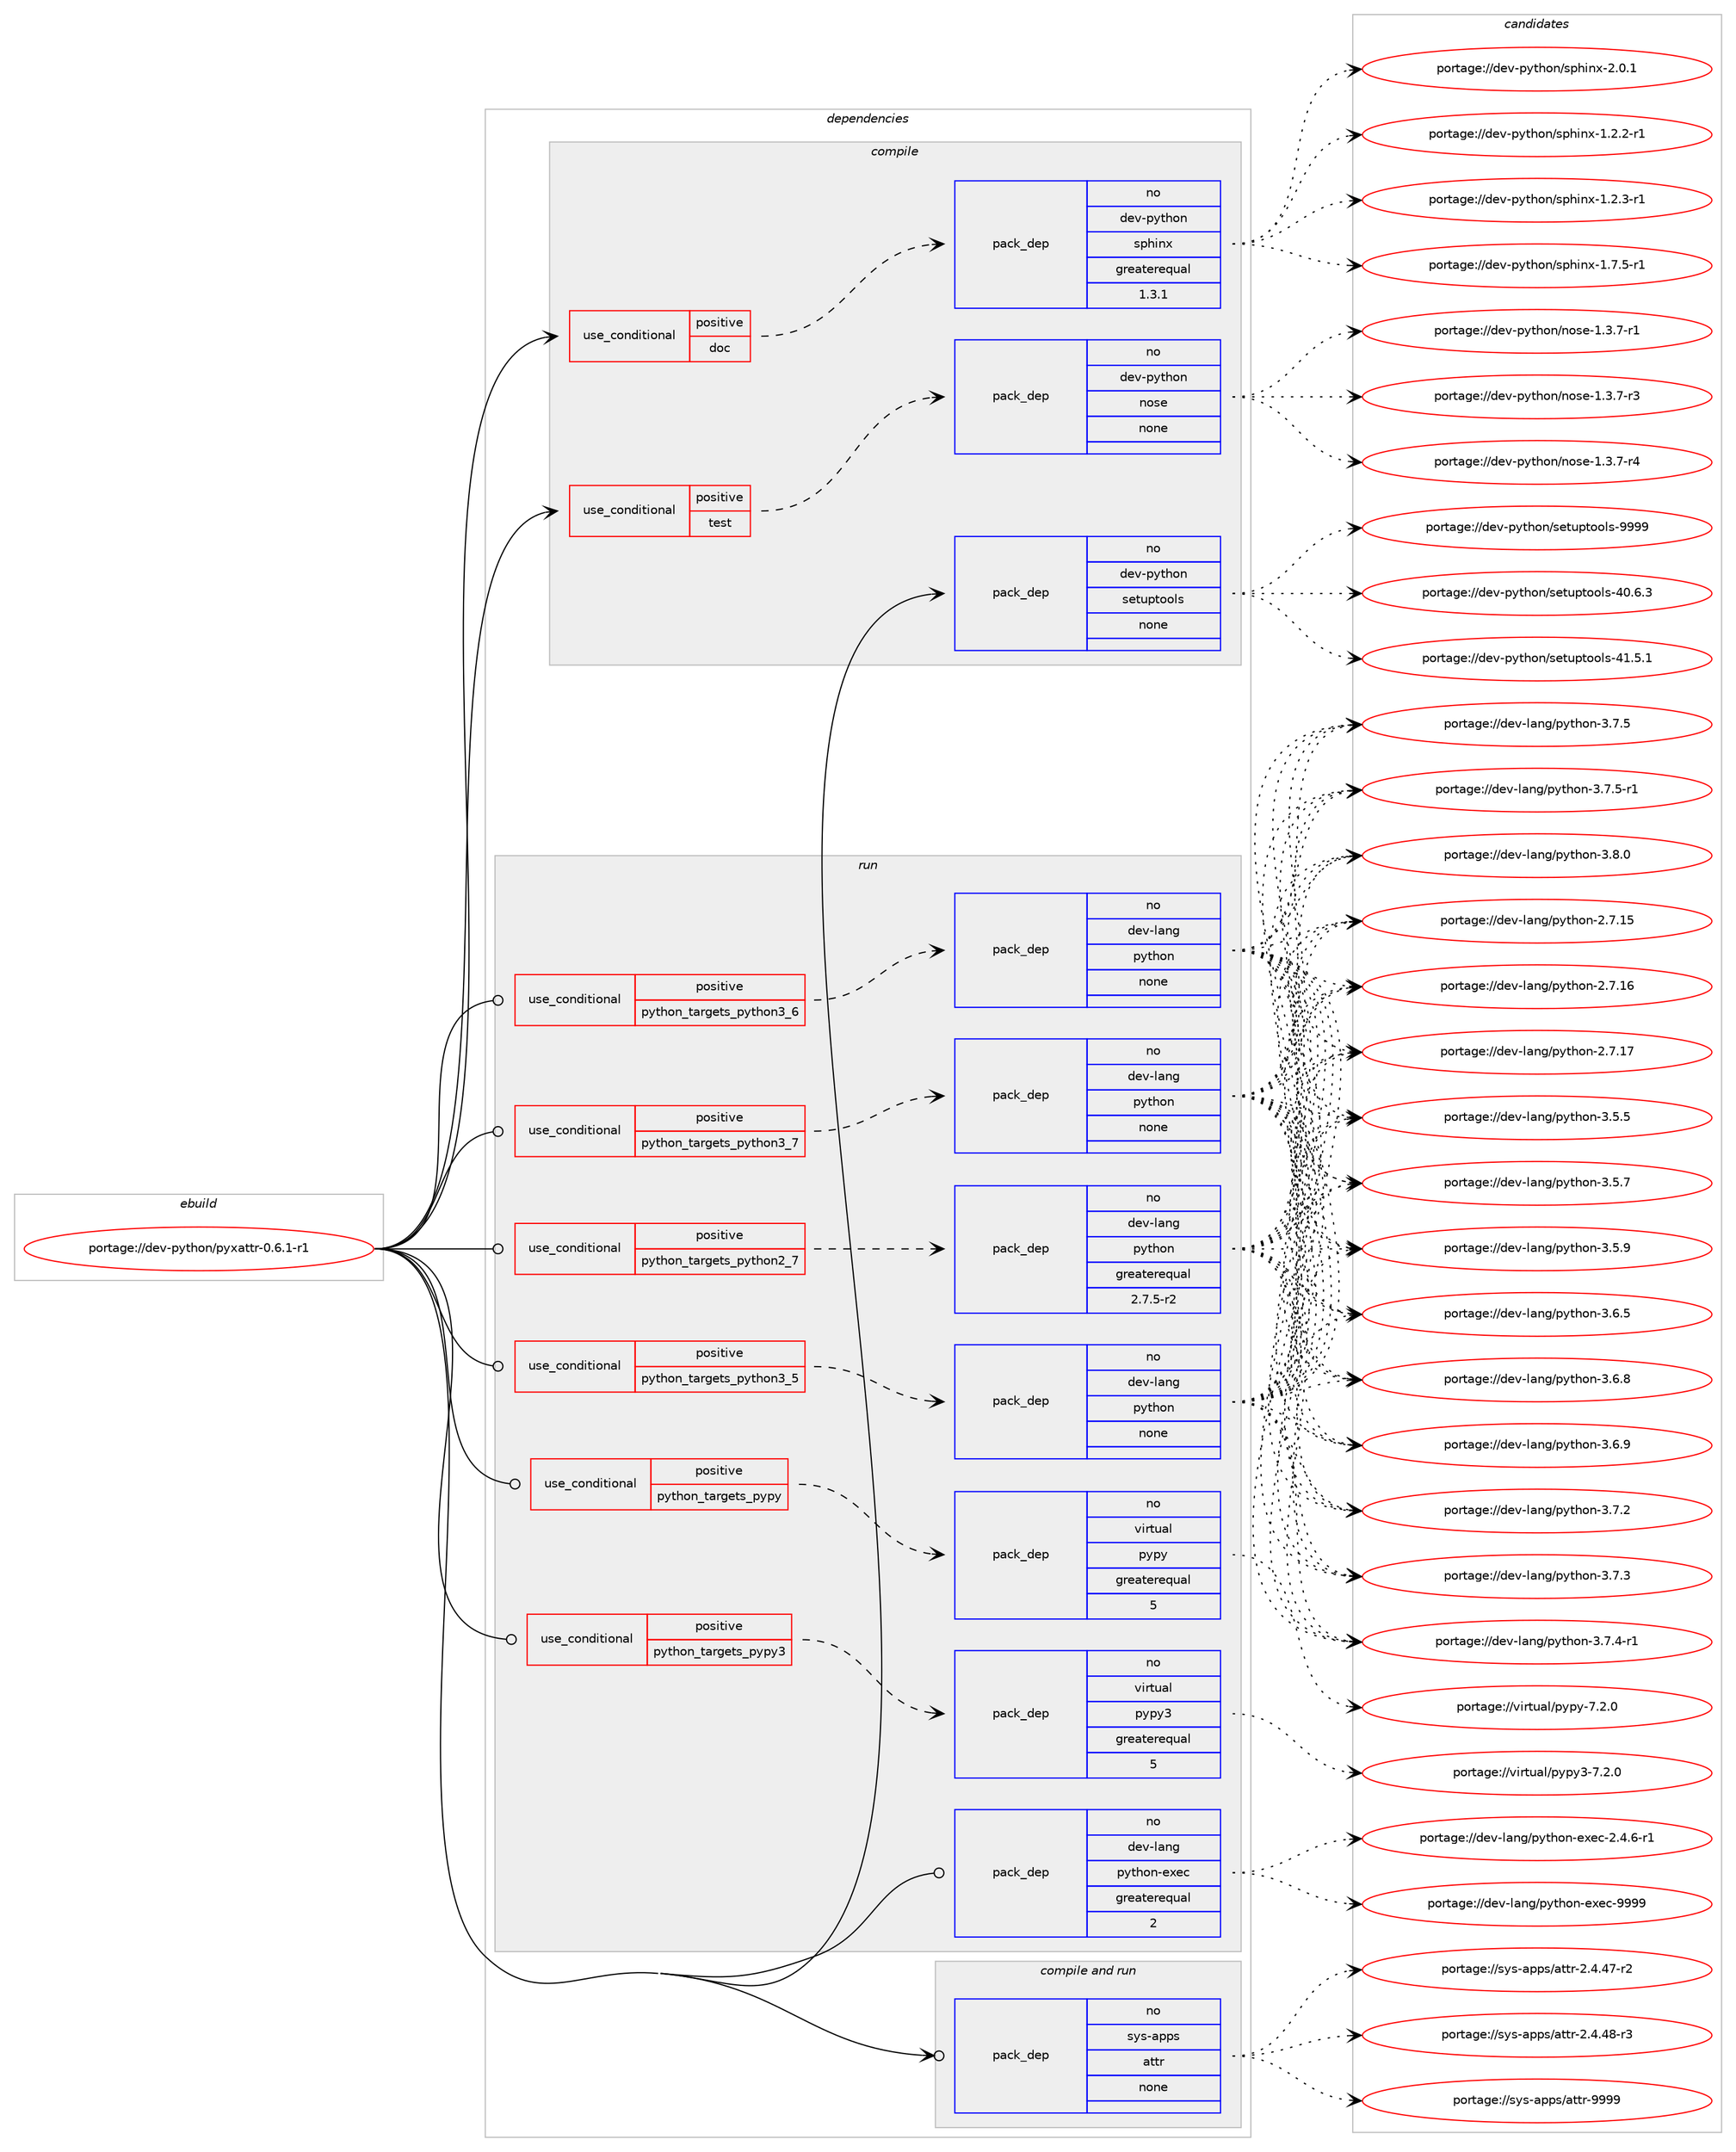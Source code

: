 digraph prolog {

# *************
# Graph options
# *************

newrank=true;
concentrate=true;
compound=true;
graph [rankdir=LR,fontname=Helvetica,fontsize=10,ranksep=1.5];#, ranksep=2.5, nodesep=0.2];
edge  [arrowhead=vee];
node  [fontname=Helvetica,fontsize=10];

# **********
# The ebuild
# **********

subgraph cluster_leftcol {
color=gray;
rank=same;
label=<<i>ebuild</i>>;
id [label="portage://dev-python/pyxattr-0.6.1-r1", color=red, width=4, href="../dev-python/pyxattr-0.6.1-r1.svg"];
}

# ****************
# The dependencies
# ****************

subgraph cluster_midcol {
color=gray;
label=<<i>dependencies</i>>;
subgraph cluster_compile {
fillcolor="#eeeeee";
style=filled;
label=<<i>compile</i>>;
subgraph cond37513 {
dependency168970 [label=<<TABLE BORDER="0" CELLBORDER="1" CELLSPACING="0" CELLPADDING="4"><TR><TD ROWSPAN="3" CELLPADDING="10">use_conditional</TD></TR><TR><TD>positive</TD></TR><TR><TD>doc</TD></TR></TABLE>>, shape=none, color=red];
subgraph pack128057 {
dependency168971 [label=<<TABLE BORDER="0" CELLBORDER="1" CELLSPACING="0" CELLPADDING="4" WIDTH="220"><TR><TD ROWSPAN="6" CELLPADDING="30">pack_dep</TD></TR><TR><TD WIDTH="110">no</TD></TR><TR><TD>dev-python</TD></TR><TR><TD>sphinx</TD></TR><TR><TD>greaterequal</TD></TR><TR><TD>1.3.1</TD></TR></TABLE>>, shape=none, color=blue];
}
dependency168970:e -> dependency168971:w [weight=20,style="dashed",arrowhead="vee"];
}
id:e -> dependency168970:w [weight=20,style="solid",arrowhead="vee"];
subgraph cond37514 {
dependency168972 [label=<<TABLE BORDER="0" CELLBORDER="1" CELLSPACING="0" CELLPADDING="4"><TR><TD ROWSPAN="3" CELLPADDING="10">use_conditional</TD></TR><TR><TD>positive</TD></TR><TR><TD>test</TD></TR></TABLE>>, shape=none, color=red];
subgraph pack128058 {
dependency168973 [label=<<TABLE BORDER="0" CELLBORDER="1" CELLSPACING="0" CELLPADDING="4" WIDTH="220"><TR><TD ROWSPAN="6" CELLPADDING="30">pack_dep</TD></TR><TR><TD WIDTH="110">no</TD></TR><TR><TD>dev-python</TD></TR><TR><TD>nose</TD></TR><TR><TD>none</TD></TR><TR><TD></TD></TR></TABLE>>, shape=none, color=blue];
}
dependency168972:e -> dependency168973:w [weight=20,style="dashed",arrowhead="vee"];
}
id:e -> dependency168972:w [weight=20,style="solid",arrowhead="vee"];
subgraph pack128059 {
dependency168974 [label=<<TABLE BORDER="0" CELLBORDER="1" CELLSPACING="0" CELLPADDING="4" WIDTH="220"><TR><TD ROWSPAN="6" CELLPADDING="30">pack_dep</TD></TR><TR><TD WIDTH="110">no</TD></TR><TR><TD>dev-python</TD></TR><TR><TD>setuptools</TD></TR><TR><TD>none</TD></TR><TR><TD></TD></TR></TABLE>>, shape=none, color=blue];
}
id:e -> dependency168974:w [weight=20,style="solid",arrowhead="vee"];
}
subgraph cluster_compileandrun {
fillcolor="#eeeeee";
style=filled;
label=<<i>compile and run</i>>;
subgraph pack128060 {
dependency168975 [label=<<TABLE BORDER="0" CELLBORDER="1" CELLSPACING="0" CELLPADDING="4" WIDTH="220"><TR><TD ROWSPAN="6" CELLPADDING="30">pack_dep</TD></TR><TR><TD WIDTH="110">no</TD></TR><TR><TD>sys-apps</TD></TR><TR><TD>attr</TD></TR><TR><TD>none</TD></TR><TR><TD></TD></TR></TABLE>>, shape=none, color=blue];
}
id:e -> dependency168975:w [weight=20,style="solid",arrowhead="odotvee"];
}
subgraph cluster_run {
fillcolor="#eeeeee";
style=filled;
label=<<i>run</i>>;
subgraph cond37515 {
dependency168976 [label=<<TABLE BORDER="0" CELLBORDER="1" CELLSPACING="0" CELLPADDING="4"><TR><TD ROWSPAN="3" CELLPADDING="10">use_conditional</TD></TR><TR><TD>positive</TD></TR><TR><TD>python_targets_pypy</TD></TR></TABLE>>, shape=none, color=red];
subgraph pack128061 {
dependency168977 [label=<<TABLE BORDER="0" CELLBORDER="1" CELLSPACING="0" CELLPADDING="4" WIDTH="220"><TR><TD ROWSPAN="6" CELLPADDING="30">pack_dep</TD></TR><TR><TD WIDTH="110">no</TD></TR><TR><TD>virtual</TD></TR><TR><TD>pypy</TD></TR><TR><TD>greaterequal</TD></TR><TR><TD>5</TD></TR></TABLE>>, shape=none, color=blue];
}
dependency168976:e -> dependency168977:w [weight=20,style="dashed",arrowhead="vee"];
}
id:e -> dependency168976:w [weight=20,style="solid",arrowhead="odot"];
subgraph cond37516 {
dependency168978 [label=<<TABLE BORDER="0" CELLBORDER="1" CELLSPACING="0" CELLPADDING="4"><TR><TD ROWSPAN="3" CELLPADDING="10">use_conditional</TD></TR><TR><TD>positive</TD></TR><TR><TD>python_targets_pypy3</TD></TR></TABLE>>, shape=none, color=red];
subgraph pack128062 {
dependency168979 [label=<<TABLE BORDER="0" CELLBORDER="1" CELLSPACING="0" CELLPADDING="4" WIDTH="220"><TR><TD ROWSPAN="6" CELLPADDING="30">pack_dep</TD></TR><TR><TD WIDTH="110">no</TD></TR><TR><TD>virtual</TD></TR><TR><TD>pypy3</TD></TR><TR><TD>greaterequal</TD></TR><TR><TD>5</TD></TR></TABLE>>, shape=none, color=blue];
}
dependency168978:e -> dependency168979:w [weight=20,style="dashed",arrowhead="vee"];
}
id:e -> dependency168978:w [weight=20,style="solid",arrowhead="odot"];
subgraph cond37517 {
dependency168980 [label=<<TABLE BORDER="0" CELLBORDER="1" CELLSPACING="0" CELLPADDING="4"><TR><TD ROWSPAN="3" CELLPADDING="10">use_conditional</TD></TR><TR><TD>positive</TD></TR><TR><TD>python_targets_python2_7</TD></TR></TABLE>>, shape=none, color=red];
subgraph pack128063 {
dependency168981 [label=<<TABLE BORDER="0" CELLBORDER="1" CELLSPACING="0" CELLPADDING="4" WIDTH="220"><TR><TD ROWSPAN="6" CELLPADDING="30">pack_dep</TD></TR><TR><TD WIDTH="110">no</TD></TR><TR><TD>dev-lang</TD></TR><TR><TD>python</TD></TR><TR><TD>greaterequal</TD></TR><TR><TD>2.7.5-r2</TD></TR></TABLE>>, shape=none, color=blue];
}
dependency168980:e -> dependency168981:w [weight=20,style="dashed",arrowhead="vee"];
}
id:e -> dependency168980:w [weight=20,style="solid",arrowhead="odot"];
subgraph cond37518 {
dependency168982 [label=<<TABLE BORDER="0" CELLBORDER="1" CELLSPACING="0" CELLPADDING="4"><TR><TD ROWSPAN="3" CELLPADDING="10">use_conditional</TD></TR><TR><TD>positive</TD></TR><TR><TD>python_targets_python3_5</TD></TR></TABLE>>, shape=none, color=red];
subgraph pack128064 {
dependency168983 [label=<<TABLE BORDER="0" CELLBORDER="1" CELLSPACING="0" CELLPADDING="4" WIDTH="220"><TR><TD ROWSPAN="6" CELLPADDING="30">pack_dep</TD></TR><TR><TD WIDTH="110">no</TD></TR><TR><TD>dev-lang</TD></TR><TR><TD>python</TD></TR><TR><TD>none</TD></TR><TR><TD></TD></TR></TABLE>>, shape=none, color=blue];
}
dependency168982:e -> dependency168983:w [weight=20,style="dashed",arrowhead="vee"];
}
id:e -> dependency168982:w [weight=20,style="solid",arrowhead="odot"];
subgraph cond37519 {
dependency168984 [label=<<TABLE BORDER="0" CELLBORDER="1" CELLSPACING="0" CELLPADDING="4"><TR><TD ROWSPAN="3" CELLPADDING="10">use_conditional</TD></TR><TR><TD>positive</TD></TR><TR><TD>python_targets_python3_6</TD></TR></TABLE>>, shape=none, color=red];
subgraph pack128065 {
dependency168985 [label=<<TABLE BORDER="0" CELLBORDER="1" CELLSPACING="0" CELLPADDING="4" WIDTH="220"><TR><TD ROWSPAN="6" CELLPADDING="30">pack_dep</TD></TR><TR><TD WIDTH="110">no</TD></TR><TR><TD>dev-lang</TD></TR><TR><TD>python</TD></TR><TR><TD>none</TD></TR><TR><TD></TD></TR></TABLE>>, shape=none, color=blue];
}
dependency168984:e -> dependency168985:w [weight=20,style="dashed",arrowhead="vee"];
}
id:e -> dependency168984:w [weight=20,style="solid",arrowhead="odot"];
subgraph cond37520 {
dependency168986 [label=<<TABLE BORDER="0" CELLBORDER="1" CELLSPACING="0" CELLPADDING="4"><TR><TD ROWSPAN="3" CELLPADDING="10">use_conditional</TD></TR><TR><TD>positive</TD></TR><TR><TD>python_targets_python3_7</TD></TR></TABLE>>, shape=none, color=red];
subgraph pack128066 {
dependency168987 [label=<<TABLE BORDER="0" CELLBORDER="1" CELLSPACING="0" CELLPADDING="4" WIDTH="220"><TR><TD ROWSPAN="6" CELLPADDING="30">pack_dep</TD></TR><TR><TD WIDTH="110">no</TD></TR><TR><TD>dev-lang</TD></TR><TR><TD>python</TD></TR><TR><TD>none</TD></TR><TR><TD></TD></TR></TABLE>>, shape=none, color=blue];
}
dependency168986:e -> dependency168987:w [weight=20,style="dashed",arrowhead="vee"];
}
id:e -> dependency168986:w [weight=20,style="solid",arrowhead="odot"];
subgraph pack128067 {
dependency168988 [label=<<TABLE BORDER="0" CELLBORDER="1" CELLSPACING="0" CELLPADDING="4" WIDTH="220"><TR><TD ROWSPAN="6" CELLPADDING="30">pack_dep</TD></TR><TR><TD WIDTH="110">no</TD></TR><TR><TD>dev-lang</TD></TR><TR><TD>python-exec</TD></TR><TR><TD>greaterequal</TD></TR><TR><TD>2</TD></TR></TABLE>>, shape=none, color=blue];
}
id:e -> dependency168988:w [weight=20,style="solid",arrowhead="odot"];
}
}

# **************
# The candidates
# **************

subgraph cluster_choices {
rank=same;
color=gray;
label=<<i>candidates</i>>;

subgraph choice128057 {
color=black;
nodesep=1;
choiceportage10010111845112121116104111110471151121041051101204549465046504511449 [label="portage://dev-python/sphinx-1.2.2-r1", color=red, width=4,href="../dev-python/sphinx-1.2.2-r1.svg"];
choiceportage10010111845112121116104111110471151121041051101204549465046514511449 [label="portage://dev-python/sphinx-1.2.3-r1", color=red, width=4,href="../dev-python/sphinx-1.2.3-r1.svg"];
choiceportage10010111845112121116104111110471151121041051101204549465546534511449 [label="portage://dev-python/sphinx-1.7.5-r1", color=red, width=4,href="../dev-python/sphinx-1.7.5-r1.svg"];
choiceportage1001011184511212111610411111047115112104105110120455046484649 [label="portage://dev-python/sphinx-2.0.1", color=red, width=4,href="../dev-python/sphinx-2.0.1.svg"];
dependency168971:e -> choiceportage10010111845112121116104111110471151121041051101204549465046504511449:w [style=dotted,weight="100"];
dependency168971:e -> choiceportage10010111845112121116104111110471151121041051101204549465046514511449:w [style=dotted,weight="100"];
dependency168971:e -> choiceportage10010111845112121116104111110471151121041051101204549465546534511449:w [style=dotted,weight="100"];
dependency168971:e -> choiceportage1001011184511212111610411111047115112104105110120455046484649:w [style=dotted,weight="100"];
}
subgraph choice128058 {
color=black;
nodesep=1;
choiceportage10010111845112121116104111110471101111151014549465146554511449 [label="portage://dev-python/nose-1.3.7-r1", color=red, width=4,href="../dev-python/nose-1.3.7-r1.svg"];
choiceportage10010111845112121116104111110471101111151014549465146554511451 [label="portage://dev-python/nose-1.3.7-r3", color=red, width=4,href="../dev-python/nose-1.3.7-r3.svg"];
choiceportage10010111845112121116104111110471101111151014549465146554511452 [label="portage://dev-python/nose-1.3.7-r4", color=red, width=4,href="../dev-python/nose-1.3.7-r4.svg"];
dependency168973:e -> choiceportage10010111845112121116104111110471101111151014549465146554511449:w [style=dotted,weight="100"];
dependency168973:e -> choiceportage10010111845112121116104111110471101111151014549465146554511451:w [style=dotted,weight="100"];
dependency168973:e -> choiceportage10010111845112121116104111110471101111151014549465146554511452:w [style=dotted,weight="100"];
}
subgraph choice128059 {
color=black;
nodesep=1;
choiceportage100101118451121211161041111104711510111611711211611111110811545524846544651 [label="portage://dev-python/setuptools-40.6.3", color=red, width=4,href="../dev-python/setuptools-40.6.3.svg"];
choiceportage100101118451121211161041111104711510111611711211611111110811545524946534649 [label="portage://dev-python/setuptools-41.5.1", color=red, width=4,href="../dev-python/setuptools-41.5.1.svg"];
choiceportage10010111845112121116104111110471151011161171121161111111081154557575757 [label="portage://dev-python/setuptools-9999", color=red, width=4,href="../dev-python/setuptools-9999.svg"];
dependency168974:e -> choiceportage100101118451121211161041111104711510111611711211611111110811545524846544651:w [style=dotted,weight="100"];
dependency168974:e -> choiceportage100101118451121211161041111104711510111611711211611111110811545524946534649:w [style=dotted,weight="100"];
dependency168974:e -> choiceportage10010111845112121116104111110471151011161171121161111111081154557575757:w [style=dotted,weight="100"];
}
subgraph choice128060 {
color=black;
nodesep=1;
choiceportage11512111545971121121154797116116114455046524652554511450 [label="portage://sys-apps/attr-2.4.47-r2", color=red, width=4,href="../sys-apps/attr-2.4.47-r2.svg"];
choiceportage11512111545971121121154797116116114455046524652564511451 [label="portage://sys-apps/attr-2.4.48-r3", color=red, width=4,href="../sys-apps/attr-2.4.48-r3.svg"];
choiceportage115121115459711211211547971161161144557575757 [label="portage://sys-apps/attr-9999", color=red, width=4,href="../sys-apps/attr-9999.svg"];
dependency168975:e -> choiceportage11512111545971121121154797116116114455046524652554511450:w [style=dotted,weight="100"];
dependency168975:e -> choiceportage11512111545971121121154797116116114455046524652564511451:w [style=dotted,weight="100"];
dependency168975:e -> choiceportage115121115459711211211547971161161144557575757:w [style=dotted,weight="100"];
}
subgraph choice128061 {
color=black;
nodesep=1;
choiceportage1181051141161179710847112121112121455546504648 [label="portage://virtual/pypy-7.2.0", color=red, width=4,href="../virtual/pypy-7.2.0.svg"];
dependency168977:e -> choiceportage1181051141161179710847112121112121455546504648:w [style=dotted,weight="100"];
}
subgraph choice128062 {
color=black;
nodesep=1;
choiceportage118105114116117971084711212111212151455546504648 [label="portage://virtual/pypy3-7.2.0", color=red, width=4,href="../virtual/pypy3-7.2.0.svg"];
dependency168979:e -> choiceportage118105114116117971084711212111212151455546504648:w [style=dotted,weight="100"];
}
subgraph choice128063 {
color=black;
nodesep=1;
choiceportage10010111845108971101034711212111610411111045504655464953 [label="portage://dev-lang/python-2.7.15", color=red, width=4,href="../dev-lang/python-2.7.15.svg"];
choiceportage10010111845108971101034711212111610411111045504655464954 [label="portage://dev-lang/python-2.7.16", color=red, width=4,href="../dev-lang/python-2.7.16.svg"];
choiceportage10010111845108971101034711212111610411111045504655464955 [label="portage://dev-lang/python-2.7.17", color=red, width=4,href="../dev-lang/python-2.7.17.svg"];
choiceportage100101118451089711010347112121116104111110455146534653 [label="portage://dev-lang/python-3.5.5", color=red, width=4,href="../dev-lang/python-3.5.5.svg"];
choiceportage100101118451089711010347112121116104111110455146534655 [label="portage://dev-lang/python-3.5.7", color=red, width=4,href="../dev-lang/python-3.5.7.svg"];
choiceportage100101118451089711010347112121116104111110455146534657 [label="portage://dev-lang/python-3.5.9", color=red, width=4,href="../dev-lang/python-3.5.9.svg"];
choiceportage100101118451089711010347112121116104111110455146544653 [label="portage://dev-lang/python-3.6.5", color=red, width=4,href="../dev-lang/python-3.6.5.svg"];
choiceportage100101118451089711010347112121116104111110455146544656 [label="portage://dev-lang/python-3.6.8", color=red, width=4,href="../dev-lang/python-3.6.8.svg"];
choiceportage100101118451089711010347112121116104111110455146544657 [label="portage://dev-lang/python-3.6.9", color=red, width=4,href="../dev-lang/python-3.6.9.svg"];
choiceportage100101118451089711010347112121116104111110455146554650 [label="portage://dev-lang/python-3.7.2", color=red, width=4,href="../dev-lang/python-3.7.2.svg"];
choiceportage100101118451089711010347112121116104111110455146554651 [label="portage://dev-lang/python-3.7.3", color=red, width=4,href="../dev-lang/python-3.7.3.svg"];
choiceportage1001011184510897110103471121211161041111104551465546524511449 [label="portage://dev-lang/python-3.7.4-r1", color=red, width=4,href="../dev-lang/python-3.7.4-r1.svg"];
choiceportage100101118451089711010347112121116104111110455146554653 [label="portage://dev-lang/python-3.7.5", color=red, width=4,href="../dev-lang/python-3.7.5.svg"];
choiceportage1001011184510897110103471121211161041111104551465546534511449 [label="portage://dev-lang/python-3.7.5-r1", color=red, width=4,href="../dev-lang/python-3.7.5-r1.svg"];
choiceportage100101118451089711010347112121116104111110455146564648 [label="portage://dev-lang/python-3.8.0", color=red, width=4,href="../dev-lang/python-3.8.0.svg"];
dependency168981:e -> choiceportage10010111845108971101034711212111610411111045504655464953:w [style=dotted,weight="100"];
dependency168981:e -> choiceportage10010111845108971101034711212111610411111045504655464954:w [style=dotted,weight="100"];
dependency168981:e -> choiceportage10010111845108971101034711212111610411111045504655464955:w [style=dotted,weight="100"];
dependency168981:e -> choiceportage100101118451089711010347112121116104111110455146534653:w [style=dotted,weight="100"];
dependency168981:e -> choiceportage100101118451089711010347112121116104111110455146534655:w [style=dotted,weight="100"];
dependency168981:e -> choiceportage100101118451089711010347112121116104111110455146534657:w [style=dotted,weight="100"];
dependency168981:e -> choiceportage100101118451089711010347112121116104111110455146544653:w [style=dotted,weight="100"];
dependency168981:e -> choiceportage100101118451089711010347112121116104111110455146544656:w [style=dotted,weight="100"];
dependency168981:e -> choiceportage100101118451089711010347112121116104111110455146544657:w [style=dotted,weight="100"];
dependency168981:e -> choiceportage100101118451089711010347112121116104111110455146554650:w [style=dotted,weight="100"];
dependency168981:e -> choiceportage100101118451089711010347112121116104111110455146554651:w [style=dotted,weight="100"];
dependency168981:e -> choiceportage1001011184510897110103471121211161041111104551465546524511449:w [style=dotted,weight="100"];
dependency168981:e -> choiceportage100101118451089711010347112121116104111110455146554653:w [style=dotted,weight="100"];
dependency168981:e -> choiceportage1001011184510897110103471121211161041111104551465546534511449:w [style=dotted,weight="100"];
dependency168981:e -> choiceportage100101118451089711010347112121116104111110455146564648:w [style=dotted,weight="100"];
}
subgraph choice128064 {
color=black;
nodesep=1;
choiceportage10010111845108971101034711212111610411111045504655464953 [label="portage://dev-lang/python-2.7.15", color=red, width=4,href="../dev-lang/python-2.7.15.svg"];
choiceportage10010111845108971101034711212111610411111045504655464954 [label="portage://dev-lang/python-2.7.16", color=red, width=4,href="../dev-lang/python-2.7.16.svg"];
choiceportage10010111845108971101034711212111610411111045504655464955 [label="portage://dev-lang/python-2.7.17", color=red, width=4,href="../dev-lang/python-2.7.17.svg"];
choiceportage100101118451089711010347112121116104111110455146534653 [label="portage://dev-lang/python-3.5.5", color=red, width=4,href="../dev-lang/python-3.5.5.svg"];
choiceportage100101118451089711010347112121116104111110455146534655 [label="portage://dev-lang/python-3.5.7", color=red, width=4,href="../dev-lang/python-3.5.7.svg"];
choiceportage100101118451089711010347112121116104111110455146534657 [label="portage://dev-lang/python-3.5.9", color=red, width=4,href="../dev-lang/python-3.5.9.svg"];
choiceportage100101118451089711010347112121116104111110455146544653 [label="portage://dev-lang/python-3.6.5", color=red, width=4,href="../dev-lang/python-3.6.5.svg"];
choiceportage100101118451089711010347112121116104111110455146544656 [label="portage://dev-lang/python-3.6.8", color=red, width=4,href="../dev-lang/python-3.6.8.svg"];
choiceportage100101118451089711010347112121116104111110455146544657 [label="portage://dev-lang/python-3.6.9", color=red, width=4,href="../dev-lang/python-3.6.9.svg"];
choiceportage100101118451089711010347112121116104111110455146554650 [label="portage://dev-lang/python-3.7.2", color=red, width=4,href="../dev-lang/python-3.7.2.svg"];
choiceportage100101118451089711010347112121116104111110455146554651 [label="portage://dev-lang/python-3.7.3", color=red, width=4,href="../dev-lang/python-3.7.3.svg"];
choiceportage1001011184510897110103471121211161041111104551465546524511449 [label="portage://dev-lang/python-3.7.4-r1", color=red, width=4,href="../dev-lang/python-3.7.4-r1.svg"];
choiceportage100101118451089711010347112121116104111110455146554653 [label="portage://dev-lang/python-3.7.5", color=red, width=4,href="../dev-lang/python-3.7.5.svg"];
choiceportage1001011184510897110103471121211161041111104551465546534511449 [label="portage://dev-lang/python-3.7.5-r1", color=red, width=4,href="../dev-lang/python-3.7.5-r1.svg"];
choiceportage100101118451089711010347112121116104111110455146564648 [label="portage://dev-lang/python-3.8.0", color=red, width=4,href="../dev-lang/python-3.8.0.svg"];
dependency168983:e -> choiceportage10010111845108971101034711212111610411111045504655464953:w [style=dotted,weight="100"];
dependency168983:e -> choiceportage10010111845108971101034711212111610411111045504655464954:w [style=dotted,weight="100"];
dependency168983:e -> choiceportage10010111845108971101034711212111610411111045504655464955:w [style=dotted,weight="100"];
dependency168983:e -> choiceportage100101118451089711010347112121116104111110455146534653:w [style=dotted,weight="100"];
dependency168983:e -> choiceportage100101118451089711010347112121116104111110455146534655:w [style=dotted,weight="100"];
dependency168983:e -> choiceportage100101118451089711010347112121116104111110455146534657:w [style=dotted,weight="100"];
dependency168983:e -> choiceportage100101118451089711010347112121116104111110455146544653:w [style=dotted,weight="100"];
dependency168983:e -> choiceportage100101118451089711010347112121116104111110455146544656:w [style=dotted,weight="100"];
dependency168983:e -> choiceportage100101118451089711010347112121116104111110455146544657:w [style=dotted,weight="100"];
dependency168983:e -> choiceportage100101118451089711010347112121116104111110455146554650:w [style=dotted,weight="100"];
dependency168983:e -> choiceportage100101118451089711010347112121116104111110455146554651:w [style=dotted,weight="100"];
dependency168983:e -> choiceportage1001011184510897110103471121211161041111104551465546524511449:w [style=dotted,weight="100"];
dependency168983:e -> choiceportage100101118451089711010347112121116104111110455146554653:w [style=dotted,weight="100"];
dependency168983:e -> choiceportage1001011184510897110103471121211161041111104551465546534511449:w [style=dotted,weight="100"];
dependency168983:e -> choiceportage100101118451089711010347112121116104111110455146564648:w [style=dotted,weight="100"];
}
subgraph choice128065 {
color=black;
nodesep=1;
choiceportage10010111845108971101034711212111610411111045504655464953 [label="portage://dev-lang/python-2.7.15", color=red, width=4,href="../dev-lang/python-2.7.15.svg"];
choiceportage10010111845108971101034711212111610411111045504655464954 [label="portage://dev-lang/python-2.7.16", color=red, width=4,href="../dev-lang/python-2.7.16.svg"];
choiceportage10010111845108971101034711212111610411111045504655464955 [label="portage://dev-lang/python-2.7.17", color=red, width=4,href="../dev-lang/python-2.7.17.svg"];
choiceportage100101118451089711010347112121116104111110455146534653 [label="portage://dev-lang/python-3.5.5", color=red, width=4,href="../dev-lang/python-3.5.5.svg"];
choiceportage100101118451089711010347112121116104111110455146534655 [label="portage://dev-lang/python-3.5.7", color=red, width=4,href="../dev-lang/python-3.5.7.svg"];
choiceportage100101118451089711010347112121116104111110455146534657 [label="portage://dev-lang/python-3.5.9", color=red, width=4,href="../dev-lang/python-3.5.9.svg"];
choiceportage100101118451089711010347112121116104111110455146544653 [label="portage://dev-lang/python-3.6.5", color=red, width=4,href="../dev-lang/python-3.6.5.svg"];
choiceportage100101118451089711010347112121116104111110455146544656 [label="portage://dev-lang/python-3.6.8", color=red, width=4,href="../dev-lang/python-3.6.8.svg"];
choiceportage100101118451089711010347112121116104111110455146544657 [label="portage://dev-lang/python-3.6.9", color=red, width=4,href="../dev-lang/python-3.6.9.svg"];
choiceportage100101118451089711010347112121116104111110455146554650 [label="portage://dev-lang/python-3.7.2", color=red, width=4,href="../dev-lang/python-3.7.2.svg"];
choiceportage100101118451089711010347112121116104111110455146554651 [label="portage://dev-lang/python-3.7.3", color=red, width=4,href="../dev-lang/python-3.7.3.svg"];
choiceportage1001011184510897110103471121211161041111104551465546524511449 [label="portage://dev-lang/python-3.7.4-r1", color=red, width=4,href="../dev-lang/python-3.7.4-r1.svg"];
choiceportage100101118451089711010347112121116104111110455146554653 [label="portage://dev-lang/python-3.7.5", color=red, width=4,href="../dev-lang/python-3.7.5.svg"];
choiceportage1001011184510897110103471121211161041111104551465546534511449 [label="portage://dev-lang/python-3.7.5-r1", color=red, width=4,href="../dev-lang/python-3.7.5-r1.svg"];
choiceportage100101118451089711010347112121116104111110455146564648 [label="portage://dev-lang/python-3.8.0", color=red, width=4,href="../dev-lang/python-3.8.0.svg"];
dependency168985:e -> choiceportage10010111845108971101034711212111610411111045504655464953:w [style=dotted,weight="100"];
dependency168985:e -> choiceportage10010111845108971101034711212111610411111045504655464954:w [style=dotted,weight="100"];
dependency168985:e -> choiceportage10010111845108971101034711212111610411111045504655464955:w [style=dotted,weight="100"];
dependency168985:e -> choiceportage100101118451089711010347112121116104111110455146534653:w [style=dotted,weight="100"];
dependency168985:e -> choiceportage100101118451089711010347112121116104111110455146534655:w [style=dotted,weight="100"];
dependency168985:e -> choiceportage100101118451089711010347112121116104111110455146534657:w [style=dotted,weight="100"];
dependency168985:e -> choiceportage100101118451089711010347112121116104111110455146544653:w [style=dotted,weight="100"];
dependency168985:e -> choiceportage100101118451089711010347112121116104111110455146544656:w [style=dotted,weight="100"];
dependency168985:e -> choiceportage100101118451089711010347112121116104111110455146544657:w [style=dotted,weight="100"];
dependency168985:e -> choiceportage100101118451089711010347112121116104111110455146554650:w [style=dotted,weight="100"];
dependency168985:e -> choiceportage100101118451089711010347112121116104111110455146554651:w [style=dotted,weight="100"];
dependency168985:e -> choiceportage1001011184510897110103471121211161041111104551465546524511449:w [style=dotted,weight="100"];
dependency168985:e -> choiceportage100101118451089711010347112121116104111110455146554653:w [style=dotted,weight="100"];
dependency168985:e -> choiceportage1001011184510897110103471121211161041111104551465546534511449:w [style=dotted,weight="100"];
dependency168985:e -> choiceportage100101118451089711010347112121116104111110455146564648:w [style=dotted,weight="100"];
}
subgraph choice128066 {
color=black;
nodesep=1;
choiceportage10010111845108971101034711212111610411111045504655464953 [label="portage://dev-lang/python-2.7.15", color=red, width=4,href="../dev-lang/python-2.7.15.svg"];
choiceportage10010111845108971101034711212111610411111045504655464954 [label="portage://dev-lang/python-2.7.16", color=red, width=4,href="../dev-lang/python-2.7.16.svg"];
choiceportage10010111845108971101034711212111610411111045504655464955 [label="portage://dev-lang/python-2.7.17", color=red, width=4,href="../dev-lang/python-2.7.17.svg"];
choiceportage100101118451089711010347112121116104111110455146534653 [label="portage://dev-lang/python-3.5.5", color=red, width=4,href="../dev-lang/python-3.5.5.svg"];
choiceportage100101118451089711010347112121116104111110455146534655 [label="portage://dev-lang/python-3.5.7", color=red, width=4,href="../dev-lang/python-3.5.7.svg"];
choiceportage100101118451089711010347112121116104111110455146534657 [label="portage://dev-lang/python-3.5.9", color=red, width=4,href="../dev-lang/python-3.5.9.svg"];
choiceportage100101118451089711010347112121116104111110455146544653 [label="portage://dev-lang/python-3.6.5", color=red, width=4,href="../dev-lang/python-3.6.5.svg"];
choiceportage100101118451089711010347112121116104111110455146544656 [label="portage://dev-lang/python-3.6.8", color=red, width=4,href="../dev-lang/python-3.6.8.svg"];
choiceportage100101118451089711010347112121116104111110455146544657 [label="portage://dev-lang/python-3.6.9", color=red, width=4,href="../dev-lang/python-3.6.9.svg"];
choiceportage100101118451089711010347112121116104111110455146554650 [label="portage://dev-lang/python-3.7.2", color=red, width=4,href="../dev-lang/python-3.7.2.svg"];
choiceportage100101118451089711010347112121116104111110455146554651 [label="portage://dev-lang/python-3.7.3", color=red, width=4,href="../dev-lang/python-3.7.3.svg"];
choiceportage1001011184510897110103471121211161041111104551465546524511449 [label="portage://dev-lang/python-3.7.4-r1", color=red, width=4,href="../dev-lang/python-3.7.4-r1.svg"];
choiceportage100101118451089711010347112121116104111110455146554653 [label="portage://dev-lang/python-3.7.5", color=red, width=4,href="../dev-lang/python-3.7.5.svg"];
choiceportage1001011184510897110103471121211161041111104551465546534511449 [label="portage://dev-lang/python-3.7.5-r1", color=red, width=4,href="../dev-lang/python-3.7.5-r1.svg"];
choiceportage100101118451089711010347112121116104111110455146564648 [label="portage://dev-lang/python-3.8.0", color=red, width=4,href="../dev-lang/python-3.8.0.svg"];
dependency168987:e -> choiceportage10010111845108971101034711212111610411111045504655464953:w [style=dotted,weight="100"];
dependency168987:e -> choiceportage10010111845108971101034711212111610411111045504655464954:w [style=dotted,weight="100"];
dependency168987:e -> choiceportage10010111845108971101034711212111610411111045504655464955:w [style=dotted,weight="100"];
dependency168987:e -> choiceportage100101118451089711010347112121116104111110455146534653:w [style=dotted,weight="100"];
dependency168987:e -> choiceportage100101118451089711010347112121116104111110455146534655:w [style=dotted,weight="100"];
dependency168987:e -> choiceportage100101118451089711010347112121116104111110455146534657:w [style=dotted,weight="100"];
dependency168987:e -> choiceportage100101118451089711010347112121116104111110455146544653:w [style=dotted,weight="100"];
dependency168987:e -> choiceportage100101118451089711010347112121116104111110455146544656:w [style=dotted,weight="100"];
dependency168987:e -> choiceportage100101118451089711010347112121116104111110455146544657:w [style=dotted,weight="100"];
dependency168987:e -> choiceportage100101118451089711010347112121116104111110455146554650:w [style=dotted,weight="100"];
dependency168987:e -> choiceportage100101118451089711010347112121116104111110455146554651:w [style=dotted,weight="100"];
dependency168987:e -> choiceportage1001011184510897110103471121211161041111104551465546524511449:w [style=dotted,weight="100"];
dependency168987:e -> choiceportage100101118451089711010347112121116104111110455146554653:w [style=dotted,weight="100"];
dependency168987:e -> choiceportage1001011184510897110103471121211161041111104551465546534511449:w [style=dotted,weight="100"];
dependency168987:e -> choiceportage100101118451089711010347112121116104111110455146564648:w [style=dotted,weight="100"];
}
subgraph choice128067 {
color=black;
nodesep=1;
choiceportage10010111845108971101034711212111610411111045101120101994550465246544511449 [label="portage://dev-lang/python-exec-2.4.6-r1", color=red, width=4,href="../dev-lang/python-exec-2.4.6-r1.svg"];
choiceportage10010111845108971101034711212111610411111045101120101994557575757 [label="portage://dev-lang/python-exec-9999", color=red, width=4,href="../dev-lang/python-exec-9999.svg"];
dependency168988:e -> choiceportage10010111845108971101034711212111610411111045101120101994550465246544511449:w [style=dotted,weight="100"];
dependency168988:e -> choiceportage10010111845108971101034711212111610411111045101120101994557575757:w [style=dotted,weight="100"];
}
}

}
